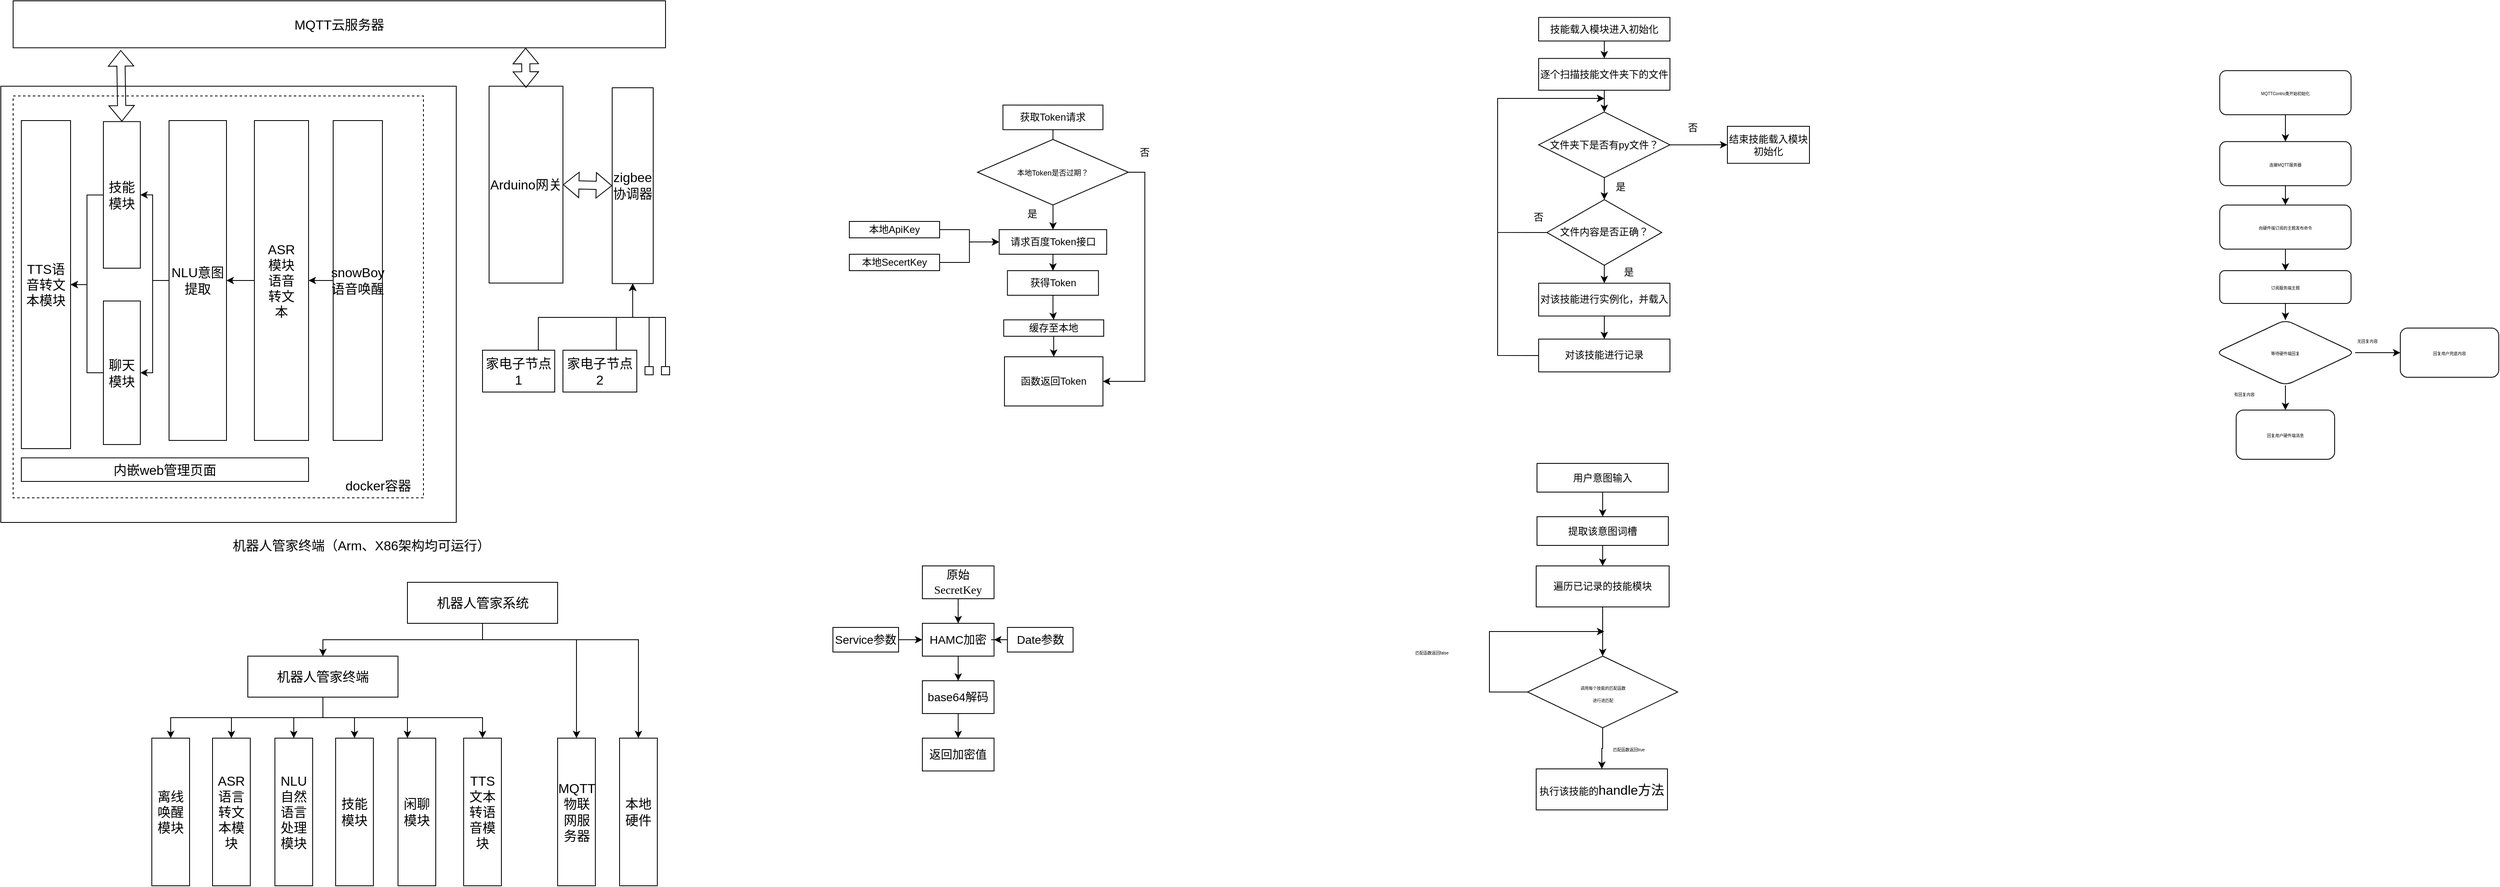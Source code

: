 <mxfile version="18.1.1" type="github">
  <diagram id="7cx7Jvx4WSSWNbDhuWba" name="第 1 页">
    <mxGraphModel dx="1292" dy="545" grid="0" gridSize="10" guides="1" tooltips="1" connect="1" arrows="1" fold="1" page="1" pageScale="1" pageWidth="827" pageHeight="1169" math="0" shadow="0">
      <root>
        <mxCell id="0" />
        <mxCell id="1" parent="0" />
        <mxCell id="THJUn3YUo0_ZmjllavNi-1" value="" style="rounded=0;whiteSpace=wrap;html=1;fontSize=16;" parent="1" vertex="1">
          <mxGeometry x="6" y="135.13" width="555" height="531.87" as="geometry" />
        </mxCell>
        <mxCell id="THJUn3YUo0_ZmjllavNi-69" value="" style="rounded=0;whiteSpace=wrap;html=1;fontSize=16;dashed=1;" parent="1" vertex="1">
          <mxGeometry x="21" y="147" width="500" height="490" as="geometry" />
        </mxCell>
        <mxCell id="THJUn3YUo0_ZmjllavNi-3" value="MQTT云服务器" style="rounded=0;whiteSpace=wrap;html=1;fontSize=16;" parent="1" vertex="1">
          <mxGeometry x="21" y="31" width="795" height="57.25" as="geometry" />
        </mxCell>
        <mxCell id="THJUn3YUo0_ZmjllavNi-49" value="" style="edgeStyle=orthogonalEdgeStyle;rounded=0;orthogonalLoop=1;jettySize=auto;html=1;fontSize=16;" parent="1" source="THJUn3YUo0_ZmjllavNi-7" target="THJUn3YUo0_ZmjllavNi-8" edge="1">
          <mxGeometry relative="1" as="geometry" />
        </mxCell>
        <mxCell id="THJUn3YUo0_ZmjllavNi-7" value="snowBoy语音唤醒" style="rounded=0;whiteSpace=wrap;html=1;fontSize=16;" parent="1" vertex="1">
          <mxGeometry x="411" y="177" width="60" height="390" as="geometry" />
        </mxCell>
        <mxCell id="THJUn3YUo0_ZmjllavNi-6" value="TTS语音转文本模块" style="rounded=0;whiteSpace=wrap;html=1;fontSize=16;" parent="1" vertex="1">
          <mxGeometry x="31" y="177" width="60" height="400" as="geometry" />
        </mxCell>
        <mxCell id="THJUn3YUo0_ZmjllavNi-50" value="" style="edgeStyle=orthogonalEdgeStyle;rounded=0;orthogonalLoop=1;jettySize=auto;html=1;fontSize=16;" parent="1" source="THJUn3YUo0_ZmjllavNi-8" target="THJUn3YUo0_ZmjllavNi-10" edge="1">
          <mxGeometry relative="1" as="geometry" />
        </mxCell>
        <mxCell id="THJUn3YUo0_ZmjllavNi-8" value="&lt;blockquote&gt;ASR模块语音转文本&lt;/blockquote&gt;" style="rounded=0;whiteSpace=wrap;html=1;fontSize=16;" parent="1" vertex="1">
          <mxGeometry x="315" y="177" width="66" height="390" as="geometry" />
        </mxCell>
        <mxCell id="THJUn3YUo0_ZmjllavNi-54" value="" style="edgeStyle=orthogonalEdgeStyle;rounded=0;orthogonalLoop=1;jettySize=auto;html=1;fontSize=16;" parent="1" source="THJUn3YUo0_ZmjllavNi-10" target="THJUn3YUo0_ZmjllavNi-15" edge="1">
          <mxGeometry relative="1" as="geometry" />
        </mxCell>
        <mxCell id="THJUn3YUo0_ZmjllavNi-10" value="NLU意图提取" style="rounded=0;whiteSpace=wrap;html=1;fontSize=16;" parent="1" vertex="1">
          <mxGeometry x="211" y="177" width="70" height="390" as="geometry" />
        </mxCell>
        <mxCell id="THJUn3YUo0_ZmjllavNi-52" value="" style="edgeStyle=orthogonalEdgeStyle;rounded=0;orthogonalLoop=1;jettySize=auto;html=1;fontSize=16;" parent="1" source="THJUn3YUo0_ZmjllavNi-12" target="THJUn3YUo0_ZmjllavNi-6" edge="1">
          <mxGeometry relative="1" as="geometry" />
        </mxCell>
        <mxCell id="THJUn3YUo0_ZmjllavNi-12" value="技能模块" style="rounded=0;whiteSpace=wrap;html=1;fontSize=16;" parent="1" vertex="1">
          <mxGeometry x="131" y="178.25" width="45" height="178.75" as="geometry" />
        </mxCell>
        <mxCell id="THJUn3YUo0_ZmjllavNi-53" value="" style="edgeStyle=orthogonalEdgeStyle;rounded=0;orthogonalLoop=1;jettySize=auto;html=1;fontSize=16;" parent="1" source="THJUn3YUo0_ZmjllavNi-15" target="THJUn3YUo0_ZmjllavNi-6" edge="1">
          <mxGeometry relative="1" as="geometry" />
        </mxCell>
        <mxCell id="THJUn3YUo0_ZmjllavNi-15" value="聊天模块" style="rounded=0;whiteSpace=wrap;html=1;fontSize=16;" parent="1" vertex="1">
          <mxGeometry x="131" y="397" width="45" height="175" as="geometry" />
        </mxCell>
        <mxCell id="THJUn3YUo0_ZmjllavNi-24" value="Arduino网关" style="rounded=0;whiteSpace=wrap;html=1;fontSize=16;" parent="1" vertex="1">
          <mxGeometry x="601" y="135.13" width="90" height="240" as="geometry" />
        </mxCell>
        <mxCell id="THJUn3YUo0_ZmjllavNi-36" value="zigbee协调器" style="rounded=0;whiteSpace=wrap;html=1;fontSize=16;" parent="1" vertex="1">
          <mxGeometry x="751" y="137" width="50" height="238.75" as="geometry" />
        </mxCell>
        <mxCell id="THJUn3YUo0_ZmjllavNi-60" value="" style="edgeStyle=orthogonalEdgeStyle;rounded=0;orthogonalLoop=1;jettySize=auto;html=1;fontSize=16;" parent="1" source="THJUn3YUo0_ZmjllavNi-38" target="THJUn3YUo0_ZmjllavNi-36" edge="1">
          <mxGeometry relative="1" as="geometry">
            <Array as="points">
              <mxPoint x="756" y="417" />
              <mxPoint x="776" y="417" />
            </Array>
          </mxGeometry>
        </mxCell>
        <mxCell id="THJUn3YUo0_ZmjllavNi-38" value="家电子节点2" style="rounded=0;whiteSpace=wrap;html=1;fontSize=16;" parent="1" vertex="1">
          <mxGeometry x="691" y="457" width="90" height="51" as="geometry" />
        </mxCell>
        <mxCell id="THJUn3YUo0_ZmjllavNi-62" value="" style="edgeStyle=orthogonalEdgeStyle;rounded=0;orthogonalLoop=1;jettySize=auto;html=1;fontSize=16;" parent="1" source="THJUn3YUo0_ZmjllavNi-39" target="THJUn3YUo0_ZmjllavNi-36" edge="1">
          <mxGeometry relative="1" as="geometry">
            <Array as="points">
              <mxPoint x="661" y="417" />
              <mxPoint x="776" y="417" />
            </Array>
          </mxGeometry>
        </mxCell>
        <mxCell id="THJUn3YUo0_ZmjllavNi-39" value="家电子节点1" style="rounded=0;whiteSpace=wrap;html=1;fontSize=16;" parent="1" vertex="1">
          <mxGeometry x="593" y="457" width="88" height="51" as="geometry" />
        </mxCell>
        <mxCell id="THJUn3YUo0_ZmjllavNi-63" value="" style="edgeStyle=orthogonalEdgeStyle;rounded=0;orthogonalLoop=1;jettySize=auto;html=1;fontSize=16;" parent="1" source="THJUn3YUo0_ZmjllavNi-41" target="THJUn3YUo0_ZmjllavNi-36" edge="1">
          <mxGeometry relative="1" as="geometry">
            <Array as="points">
              <mxPoint x="796" y="417" />
              <mxPoint x="776" y="417" />
            </Array>
          </mxGeometry>
        </mxCell>
        <mxCell id="THJUn3YUo0_ZmjllavNi-41" value="" style="rounded=0;whiteSpace=wrap;html=1;fontSize=16;" parent="1" vertex="1">
          <mxGeometry x="791" y="477" width="10" height="10" as="geometry" />
        </mxCell>
        <mxCell id="THJUn3YUo0_ZmjllavNi-64" value="" style="edgeStyle=orthogonalEdgeStyle;rounded=0;orthogonalLoop=1;jettySize=auto;html=1;fontSize=16;" parent="1" source="THJUn3YUo0_ZmjllavNi-42" target="THJUn3YUo0_ZmjllavNi-36" edge="1">
          <mxGeometry relative="1" as="geometry">
            <Array as="points">
              <mxPoint x="816" y="417" />
              <mxPoint x="776" y="417" />
            </Array>
          </mxGeometry>
        </mxCell>
        <mxCell id="THJUn3YUo0_ZmjllavNi-42" value="" style="rounded=0;whiteSpace=wrap;html=1;fontSize=16;" parent="1" vertex="1">
          <mxGeometry x="811" y="477" width="10" height="10" as="geometry" />
        </mxCell>
        <mxCell id="THJUn3YUo0_ZmjllavNi-48" value="内嵌web管理页面" style="rounded=0;whiteSpace=wrap;html=1;fontSize=16;" parent="1" vertex="1">
          <mxGeometry x="31" y="588.25" width="350" height="28.75" as="geometry" />
        </mxCell>
        <mxCell id="THJUn3YUo0_ZmjllavNi-55" value="" style="edgeStyle=orthogonalEdgeStyle;rounded=0;orthogonalLoop=1;jettySize=auto;html=1;exitX=0;exitY=0.5;exitDx=0;exitDy=0;entryX=1;entryY=0.5;entryDx=0;entryDy=0;fontSize=16;" parent="1" source="THJUn3YUo0_ZmjllavNi-10" target="THJUn3YUo0_ZmjllavNi-12" edge="1">
          <mxGeometry relative="1" as="geometry">
            <mxPoint x="221.0" y="382.03" as="sourcePoint" />
            <mxPoint x="186.0" y="494.515" as="targetPoint" />
          </mxGeometry>
        </mxCell>
        <mxCell id="THJUn3YUo0_ZmjllavNi-57" value="" style="shape=flexArrow;endArrow=classic;startArrow=classic;html=1;rounded=0;entryX=0.165;entryY=1.05;entryDx=0;entryDy=0;entryPerimeter=0;exitX=0.5;exitY=0;exitDx=0;exitDy=0;fontSize=16;" parent="1" source="THJUn3YUo0_ZmjllavNi-12" target="THJUn3YUo0_ZmjllavNi-3" edge="1">
          <mxGeometry width="100" height="100" relative="1" as="geometry">
            <mxPoint x="571" y="177" as="sourcePoint" />
            <mxPoint x="671" y="77" as="targetPoint" />
          </mxGeometry>
        </mxCell>
        <mxCell id="THJUn3YUo0_ZmjllavNi-58" value="" style="shape=flexArrow;endArrow=classic;startArrow=classic;html=1;rounded=0;entryX=0.165;entryY=1.05;entryDx=0;entryDy=0;entryPerimeter=0;fontSize=16;" parent="1" edge="1">
          <mxGeometry width="100" height="100" relative="1" as="geometry">
            <mxPoint x="646" y="137" as="sourcePoint" />
            <mxPoint x="645.5" y="88.252" as="targetPoint" />
          </mxGeometry>
        </mxCell>
        <mxCell id="THJUn3YUo0_ZmjllavNi-59" value="" style="shape=flexArrow;endArrow=classic;startArrow=classic;html=1;rounded=0;entryX=0;entryY=0.5;entryDx=0;entryDy=0;exitX=1;exitY=0.5;exitDx=0;exitDy=0;fontSize=16;" parent="1" source="THJUn3YUo0_ZmjllavNi-24" target="THJUn3YUo0_ZmjllavNi-36" edge="1">
          <mxGeometry width="100" height="100" relative="1" as="geometry">
            <mxPoint x="691" y="267" as="sourcePoint" />
            <mxPoint x="791" y="167" as="targetPoint" />
          </mxGeometry>
        </mxCell>
        <mxCell id="THJUn3YUo0_ZmjllavNi-61" style="edgeStyle=orthogonalEdgeStyle;rounded=0;orthogonalLoop=1;jettySize=auto;html=1;exitX=0.5;exitY=1;exitDx=0;exitDy=0;fontSize=16;" parent="1" source="THJUn3YUo0_ZmjllavNi-38" target="THJUn3YUo0_ZmjllavNi-38" edge="1">
          <mxGeometry relative="1" as="geometry" />
        </mxCell>
        <mxCell id="THJUn3YUo0_ZmjllavNi-68" value="机器人管家终端（Arm、X86架构均可运行）" style="text;html=1;strokeColor=none;fillColor=none;align=center;verticalAlign=middle;whiteSpace=wrap;rounded=0;fontSize=16;" parent="1" vertex="1">
          <mxGeometry x="246" y="680" width="399.25" height="30" as="geometry" />
        </mxCell>
        <mxCell id="THJUn3YUo0_ZmjllavNi-70" value="docker容器" style="text;html=1;strokeColor=none;fillColor=none;align=center;verticalAlign=middle;whiteSpace=wrap;rounded=0;fontSize=16;" parent="1" vertex="1">
          <mxGeometry x="411" y="607" width="110" height="30" as="geometry" />
        </mxCell>
        <mxCell id="UxHL09E3cX7baKbh302L-11" style="edgeStyle=orthogonalEdgeStyle;rounded=0;orthogonalLoop=1;jettySize=auto;html=1;exitX=0.5;exitY=1;exitDx=0;exitDy=0;entryX=0.5;entryY=0;entryDx=0;entryDy=0;fontSize=16;" parent="1" source="UxHL09E3cX7baKbh302L-1" target="UxHL09E3cX7baKbh302L-10" edge="1">
          <mxGeometry relative="1" as="geometry" />
        </mxCell>
        <mxCell id="UxHL09E3cX7baKbh302L-18" style="edgeStyle=orthogonalEdgeStyle;rounded=0;orthogonalLoop=1;jettySize=auto;html=1;exitX=0.5;exitY=1;exitDx=0;exitDy=0;entryX=0.5;entryY=0;entryDx=0;entryDy=0;fontSize=16;" parent="1" source="UxHL09E3cX7baKbh302L-1" target="UxHL09E3cX7baKbh302L-7" edge="1">
          <mxGeometry relative="1" as="geometry">
            <Array as="points">
              <mxPoint x="593" y="810" />
              <mxPoint x="708" y="810" />
            </Array>
          </mxGeometry>
        </mxCell>
        <mxCell id="UxHL09E3cX7baKbh302L-19" style="edgeStyle=orthogonalEdgeStyle;rounded=0;orthogonalLoop=1;jettySize=auto;html=1;exitX=0.5;exitY=1;exitDx=0;exitDy=0;entryX=0.5;entryY=0;entryDx=0;entryDy=0;fontSize=16;" parent="1" source="UxHL09E3cX7baKbh302L-1" target="UxHL09E3cX7baKbh302L-9" edge="1">
          <mxGeometry relative="1" as="geometry">
            <Array as="points">
              <mxPoint x="593" y="810" />
              <mxPoint x="783" y="810" />
            </Array>
          </mxGeometry>
        </mxCell>
        <mxCell id="UxHL09E3cX7baKbh302L-1" value="机器人管家系统" style="rounded=0;whiteSpace=wrap;html=1;fontSize=16;" parent="1" vertex="1">
          <mxGeometry x="501.5" y="740" width="183" height="50" as="geometry" />
        </mxCell>
        <mxCell id="UxHL09E3cX7baKbh302L-2" value="离线唤醒模块" style="rounded=0;whiteSpace=wrap;html=1;fontSize=16;" parent="1" vertex="1">
          <mxGeometry x="190" y="930" width="46" height="180" as="geometry" />
        </mxCell>
        <mxCell id="UxHL09E3cX7baKbh302L-3" value="ASR语言转文本模块" style="rounded=0;whiteSpace=wrap;html=1;fontSize=16;" parent="1" vertex="1">
          <mxGeometry x="264" y="930" width="46" height="180" as="geometry" />
        </mxCell>
        <mxCell id="UxHL09E3cX7baKbh302L-4" value="NLU自然语言处理模块" style="rounded=0;whiteSpace=wrap;html=1;fontSize=16;" parent="1" vertex="1">
          <mxGeometry x="340" y="930" width="46" height="180" as="geometry" />
        </mxCell>
        <mxCell id="UxHL09E3cX7baKbh302L-5" value="技能模块" style="rounded=0;whiteSpace=wrap;html=1;fontSize=16;" parent="1" vertex="1">
          <mxGeometry x="414" y="930" width="46" height="180" as="geometry" />
        </mxCell>
        <mxCell id="UxHL09E3cX7baKbh302L-6" value="闲聊模块" style="rounded=0;whiteSpace=wrap;html=1;fontSize=16;" parent="1" vertex="1">
          <mxGeometry x="490" y="930" width="46" height="180" as="geometry" />
        </mxCell>
        <mxCell id="UxHL09E3cX7baKbh302L-7" value="MQTT物联网服务器" style="rounded=0;whiteSpace=wrap;html=1;fontSize=16;" parent="1" vertex="1">
          <mxGeometry x="684.5" y="930" width="46" height="180" as="geometry" />
        </mxCell>
        <mxCell id="UxHL09E3cX7baKbh302L-8" value="TTS文本转语音模块" style="rounded=0;whiteSpace=wrap;html=1;fontSize=16;" parent="1" vertex="1">
          <mxGeometry x="570" y="930" width="46" height="180" as="geometry" />
        </mxCell>
        <mxCell id="UxHL09E3cX7baKbh302L-9" value="本地硬件" style="rounded=0;whiteSpace=wrap;html=1;fontSize=16;" parent="1" vertex="1">
          <mxGeometry x="760" y="930" width="46" height="180" as="geometry" />
        </mxCell>
        <mxCell id="UxHL09E3cX7baKbh302L-12" style="edgeStyle=orthogonalEdgeStyle;rounded=0;orthogonalLoop=1;jettySize=auto;html=1;exitX=0.5;exitY=1;exitDx=0;exitDy=0;entryX=0.5;entryY=0;entryDx=0;entryDy=0;fontSize=16;" parent="1" source="UxHL09E3cX7baKbh302L-10" target="UxHL09E3cX7baKbh302L-2" edge="1">
          <mxGeometry relative="1" as="geometry" />
        </mxCell>
        <mxCell id="UxHL09E3cX7baKbh302L-13" style="edgeStyle=orthogonalEdgeStyle;rounded=0;orthogonalLoop=1;jettySize=auto;html=1;exitX=0.5;exitY=1;exitDx=0;exitDy=0;entryX=0.5;entryY=0;entryDx=0;entryDy=0;fontSize=16;" parent="1" source="UxHL09E3cX7baKbh302L-10" target="UxHL09E3cX7baKbh302L-3" edge="1">
          <mxGeometry relative="1" as="geometry" />
        </mxCell>
        <mxCell id="UxHL09E3cX7baKbh302L-14" style="edgeStyle=orthogonalEdgeStyle;rounded=0;orthogonalLoop=1;jettySize=auto;html=1;exitX=0.5;exitY=1;exitDx=0;exitDy=0;entryX=0.5;entryY=0;entryDx=0;entryDy=0;fontSize=16;" parent="1" source="UxHL09E3cX7baKbh302L-10" target="UxHL09E3cX7baKbh302L-4" edge="1">
          <mxGeometry relative="1" as="geometry" />
        </mxCell>
        <mxCell id="UxHL09E3cX7baKbh302L-15" style="edgeStyle=orthogonalEdgeStyle;rounded=0;orthogonalLoop=1;jettySize=auto;html=1;exitX=0.5;exitY=1;exitDx=0;exitDy=0;entryX=0.5;entryY=0;entryDx=0;entryDy=0;fontSize=16;" parent="1" source="UxHL09E3cX7baKbh302L-10" target="UxHL09E3cX7baKbh302L-5" edge="1">
          <mxGeometry relative="1" as="geometry" />
        </mxCell>
        <mxCell id="UxHL09E3cX7baKbh302L-16" style="edgeStyle=orthogonalEdgeStyle;rounded=0;orthogonalLoop=1;jettySize=auto;html=1;exitX=0.5;exitY=1;exitDx=0;exitDy=0;entryX=0.25;entryY=0;entryDx=0;entryDy=0;fontSize=16;" parent="1" source="UxHL09E3cX7baKbh302L-10" target="UxHL09E3cX7baKbh302L-6" edge="1">
          <mxGeometry relative="1" as="geometry" />
        </mxCell>
        <mxCell id="UxHL09E3cX7baKbh302L-17" style="edgeStyle=orthogonalEdgeStyle;rounded=0;orthogonalLoop=1;jettySize=auto;html=1;exitX=0.5;exitY=1;exitDx=0;exitDy=0;entryX=0.5;entryY=0;entryDx=0;entryDy=0;fontSize=16;" parent="1" source="UxHL09E3cX7baKbh302L-10" target="UxHL09E3cX7baKbh302L-8" edge="1">
          <mxGeometry relative="1" as="geometry" />
        </mxCell>
        <mxCell id="UxHL09E3cX7baKbh302L-10" value="机器人管家终端" style="rounded=0;whiteSpace=wrap;html=1;fontSize=16;" parent="1" vertex="1">
          <mxGeometry x="307" y="830" width="183" height="50" as="geometry" />
        </mxCell>
        <mxCell id="pHx1-qpp0hLuXF07Kn_--3" value="" style="edgeStyle=orthogonalEdgeStyle;rounded=0;orthogonalLoop=1;jettySize=auto;html=1;" parent="1" source="pHx1-qpp0hLuXF07Kn_--1" target="pHx1-qpp0hLuXF07Kn_--2" edge="1">
          <mxGeometry relative="1" as="geometry" />
        </mxCell>
        <mxCell id="pHx1-qpp0hLuXF07Kn_--1" value="获取Token请求" style="rounded=0;whiteSpace=wrap;html=1;" parent="1" vertex="1">
          <mxGeometry x="1227.19" y="158.13" width="121.87" height="30" as="geometry" />
        </mxCell>
        <mxCell id="pHx1-qpp0hLuXF07Kn_--10" value="" style="edgeStyle=orthogonalEdgeStyle;rounded=0;orthogonalLoop=1;jettySize=auto;html=1;fontSize=9;" parent="1" source="pHx1-qpp0hLuXF07Kn_--2" target="pHx1-qpp0hLuXF07Kn_--7" edge="1">
          <mxGeometry relative="1" as="geometry" />
        </mxCell>
        <mxCell id="pHx1-qpp0hLuXF07Kn_--19" style="edgeStyle=orthogonalEdgeStyle;rounded=0;orthogonalLoop=1;jettySize=auto;html=1;exitX=1;exitY=0.5;exitDx=0;exitDy=0;entryX=1;entryY=0.5;entryDx=0;entryDy=0;fontSize=9;" parent="1" source="pHx1-qpp0hLuXF07Kn_--2" target="pHx1-qpp0hLuXF07Kn_--17" edge="1">
          <mxGeometry relative="1" as="geometry" />
        </mxCell>
        <mxCell id="pHx1-qpp0hLuXF07Kn_--2" value="&lt;font style=&quot;font-size: 9px;&quot;&gt;本地Token是否过期？&lt;/font&gt;" style="rhombus;whiteSpace=wrap;html=1;rounded=0;" parent="1" vertex="1">
          <mxGeometry x="1196.25" y="200" width="183.75" height="80" as="geometry" />
        </mxCell>
        <mxCell id="pHx1-qpp0hLuXF07Kn_--24" style="edgeStyle=orthogonalEdgeStyle;rounded=0;orthogonalLoop=1;jettySize=auto;html=1;exitX=1;exitY=0.5;exitDx=0;exitDy=0;entryX=0;entryY=0.5;entryDx=0;entryDy=0;fontSize=9;" parent="1" source="pHx1-qpp0hLuXF07Kn_--4" target="pHx1-qpp0hLuXF07Kn_--7" edge="1">
          <mxGeometry relative="1" as="geometry" />
        </mxCell>
        <mxCell id="pHx1-qpp0hLuXF07Kn_--4" value="本地SecertKey" style="whiteSpace=wrap;html=1;rounded=0;" parent="1" vertex="1">
          <mxGeometry x="1040" y="340" width="110" height="20" as="geometry" />
        </mxCell>
        <mxCell id="pHx1-qpp0hLuXF07Kn_--23" style="edgeStyle=orthogonalEdgeStyle;rounded=0;orthogonalLoop=1;jettySize=auto;html=1;exitX=1;exitY=0.5;exitDx=0;exitDy=0;entryX=0;entryY=0.5;entryDx=0;entryDy=0;fontSize=9;" parent="1" source="pHx1-qpp0hLuXF07Kn_--6" target="pHx1-qpp0hLuXF07Kn_--7" edge="1">
          <mxGeometry relative="1" as="geometry" />
        </mxCell>
        <mxCell id="pHx1-qpp0hLuXF07Kn_--6" value="本地ApiKey" style="whiteSpace=wrap;html=1;rounded=0;" parent="1" vertex="1">
          <mxGeometry x="1040" y="300" width="110" height="20" as="geometry" />
        </mxCell>
        <mxCell id="pHx1-qpp0hLuXF07Kn_--21" value="" style="edgeStyle=orthogonalEdgeStyle;rounded=0;orthogonalLoop=1;jettySize=auto;html=1;fontSize=9;" parent="1" source="pHx1-qpp0hLuXF07Kn_--7" target="pHx1-qpp0hLuXF07Kn_--13" edge="1">
          <mxGeometry relative="1" as="geometry" />
        </mxCell>
        <mxCell id="pHx1-qpp0hLuXF07Kn_--7" value="请求百度Token接口" style="whiteSpace=wrap;html=1;rounded=0;" parent="1" vertex="1">
          <mxGeometry x="1222.66" y="310" width="130.94" height="30" as="geometry" />
        </mxCell>
        <mxCell id="pHx1-qpp0hLuXF07Kn_--16" value="" style="edgeStyle=orthogonalEdgeStyle;rounded=0;orthogonalLoop=1;jettySize=auto;html=1;fontSize=9;" parent="1" source="pHx1-qpp0hLuXF07Kn_--13" target="pHx1-qpp0hLuXF07Kn_--15" edge="1">
          <mxGeometry relative="1" as="geometry" />
        </mxCell>
        <mxCell id="pHx1-qpp0hLuXF07Kn_--18" value="" style="edgeStyle=orthogonalEdgeStyle;rounded=0;orthogonalLoop=1;jettySize=auto;html=1;fontSize=9;" parent="1" source="pHx1-qpp0hLuXF07Kn_--15" target="pHx1-qpp0hLuXF07Kn_--17" edge="1">
          <mxGeometry relative="1" as="geometry" />
        </mxCell>
        <mxCell id="pHx1-qpp0hLuXF07Kn_--15" value="缓存至本地" style="whiteSpace=wrap;html=1;rounded=0;" parent="1" vertex="1">
          <mxGeometry x="1228.13" y="420" width="121.87" height="20" as="geometry" />
        </mxCell>
        <mxCell id="pHx1-qpp0hLuXF07Kn_--17" value="函数返回Token" style="whiteSpace=wrap;html=1;rounded=0;" parent="1" vertex="1">
          <mxGeometry x="1229.06" y="465" width="120" height="60" as="geometry" />
        </mxCell>
        <mxCell id="pHx1-qpp0hLuXF07Kn_--13" value="获得Token" style="whiteSpace=wrap;html=1;rounded=0;" parent="1" vertex="1">
          <mxGeometry x="1232.66" y="360" width="110.94" height="30" as="geometry" />
        </mxCell>
        <mxCell id="BKtJdzFLq2iXJ5Sx43xe-3" value="" style="edgeStyle=orthogonalEdgeStyle;rounded=0;orthogonalLoop=1;jettySize=auto;html=1;fontSize=14;" parent="1" source="BKtJdzFLq2iXJ5Sx43xe-1" target="BKtJdzFLq2iXJ5Sx43xe-2" edge="1">
          <mxGeometry relative="1" as="geometry" />
        </mxCell>
        <mxCell id="BKtJdzFLq2iXJ5Sx43xe-1" value="&lt;span style=&quot;font-size: 14px; font-family: 等线;&quot;&gt;原始&lt;span lang=&quot;EN-US&quot; style=&quot;font-size: 14px;&quot;&gt;SecretKey&lt;/span&gt;&lt;/span&gt;" style="rounded=0;whiteSpace=wrap;html=1;fontSize=14;" parent="1" vertex="1">
          <mxGeometry x="1128.99" y="720" width="87.34" height="40" as="geometry" />
        </mxCell>
        <mxCell id="BKtJdzFLq2iXJ5Sx43xe-9" value="" style="edgeStyle=orthogonalEdgeStyle;rounded=0;orthogonalLoop=1;jettySize=auto;html=1;fontSize=14;" parent="1" source="BKtJdzFLq2iXJ5Sx43xe-2" target="BKtJdzFLq2iXJ5Sx43xe-8" edge="1">
          <mxGeometry relative="1" as="geometry" />
        </mxCell>
        <mxCell id="BKtJdzFLq2iXJ5Sx43xe-2" value="HAMC加密" style="rounded=0;whiteSpace=wrap;html=1;fontSize=14;" parent="1" vertex="1">
          <mxGeometry x="1128.99" y="790" width="87.34" height="40" as="geometry" />
        </mxCell>
        <mxCell id="BKtJdzFLq2iXJ5Sx43xe-6" value="" style="edgeStyle=orthogonalEdgeStyle;rounded=0;orthogonalLoop=1;jettySize=auto;html=1;fontSize=14;" parent="1" source="BKtJdzFLq2iXJ5Sx43xe-4" target="BKtJdzFLq2iXJ5Sx43xe-2" edge="1">
          <mxGeometry relative="1" as="geometry" />
        </mxCell>
        <mxCell id="BKtJdzFLq2iXJ5Sx43xe-4" value="&lt;span lang=&quot;EN-US&quot; style=&quot;font-size: 14px;&quot;&gt;Date参数&lt;/span&gt;" style="rounded=0;whiteSpace=wrap;html=1;fontSize=14;" parent="1" vertex="1">
          <mxGeometry x="1232.66" y="795" width="80" height="30" as="geometry" />
        </mxCell>
        <mxCell id="BKtJdzFLq2iXJ5Sx43xe-7" value="" style="edgeStyle=orthogonalEdgeStyle;rounded=0;orthogonalLoop=1;jettySize=auto;html=1;fontSize=14;" parent="1" source="BKtJdzFLq2iXJ5Sx43xe-5" target="BKtJdzFLq2iXJ5Sx43xe-2" edge="1">
          <mxGeometry relative="1" as="geometry" />
        </mxCell>
        <mxCell id="BKtJdzFLq2iXJ5Sx43xe-5" value="&lt;span lang=&quot;EN-US&quot; style=&quot;font-size: 14px;&quot;&gt;Service参数&lt;/span&gt;" style="rounded=0;whiteSpace=wrap;html=1;fontSize=14;" parent="1" vertex="1">
          <mxGeometry x="1020" y="795" width="80" height="30" as="geometry" />
        </mxCell>
        <mxCell id="BKtJdzFLq2iXJ5Sx43xe-11" value="" style="edgeStyle=orthogonalEdgeStyle;rounded=0;orthogonalLoop=1;jettySize=auto;html=1;fontSize=14;" parent="1" source="BKtJdzFLq2iXJ5Sx43xe-8" target="BKtJdzFLq2iXJ5Sx43xe-10" edge="1">
          <mxGeometry relative="1" as="geometry" />
        </mxCell>
        <mxCell id="BKtJdzFLq2iXJ5Sx43xe-8" value="base64解码" style="rounded=0;whiteSpace=wrap;html=1;fontSize=14;" parent="1" vertex="1">
          <mxGeometry x="1128.99" y="860" width="87.34" height="40" as="geometry" />
        </mxCell>
        <mxCell id="BKtJdzFLq2iXJ5Sx43xe-10" value="返回加密值" style="rounded=0;whiteSpace=wrap;html=1;fontSize=14;" parent="1" vertex="1">
          <mxGeometry x="1128.99" y="930" width="87.34" height="40" as="geometry" />
        </mxCell>
        <mxCell id="BKtJdzFLq2iXJ5Sx43xe-12" value="否" style="text;html=1;strokeColor=none;fillColor=none;align=center;verticalAlign=middle;whiteSpace=wrap;rounded=0;" parent="1" vertex="1">
          <mxGeometry x="1370" y="201.25" width="60" height="30" as="geometry" />
        </mxCell>
        <mxCell id="BKtJdzFLq2iXJ5Sx43xe-13" value="是" style="text;html=1;strokeColor=none;fillColor=none;align=center;verticalAlign=middle;whiteSpace=wrap;rounded=0;" parent="1" vertex="1">
          <mxGeometry x="1232.66" y="275.63" width="60" height="30" as="geometry" />
        </mxCell>
        <mxCell id="BKtJdzFLq2iXJ5Sx43xe-29" value="" style="edgeStyle=orthogonalEdgeStyle;rounded=0;orthogonalLoop=1;jettySize=auto;html=1;" parent="1" source="BKtJdzFLq2iXJ5Sx43xe-27" target="BKtJdzFLq2iXJ5Sx43xe-28" edge="1">
          <mxGeometry relative="1" as="geometry" />
        </mxCell>
        <mxCell id="BKtJdzFLq2iXJ5Sx43xe-27" value="技能载入模块进入初始化" style="rounded=0;whiteSpace=wrap;html=1;" parent="1" vertex="1">
          <mxGeometry x="1880" y="51.25" width="160" height="28.75" as="geometry" />
        </mxCell>
        <mxCell id="BKtJdzFLq2iXJ5Sx43xe-40" value="" style="edgeStyle=orthogonalEdgeStyle;rounded=0;orthogonalLoop=1;jettySize=auto;html=1;" parent="1" source="BKtJdzFLq2iXJ5Sx43xe-28" target="BKtJdzFLq2iXJ5Sx43xe-39" edge="1">
          <mxGeometry relative="1" as="geometry" />
        </mxCell>
        <mxCell id="BKtJdzFLq2iXJ5Sx43xe-28" value="逐个扫描技能文件夹下的文件" style="rounded=0;whiteSpace=wrap;html=1;" parent="1" vertex="1">
          <mxGeometry x="1880" y="101.25" width="160" height="38.75" as="geometry" />
        </mxCell>
        <mxCell id="BKtJdzFLq2iXJ5Sx43xe-33" value="" style="edgeStyle=orthogonalEdgeStyle;rounded=0;orthogonalLoop=1;jettySize=auto;html=1;" parent="1" source="BKtJdzFLq2iXJ5Sx43xe-30" target="BKtJdzFLq2iXJ5Sx43xe-32" edge="1">
          <mxGeometry relative="1" as="geometry" />
        </mxCell>
        <mxCell id="BKtJdzFLq2iXJ5Sx43xe-45" style="edgeStyle=orthogonalEdgeStyle;rounded=0;orthogonalLoop=1;jettySize=auto;html=1;exitX=0;exitY=0.5;exitDx=0;exitDy=0;" parent="1" source="BKtJdzFLq2iXJ5Sx43xe-30" edge="1">
          <mxGeometry relative="1" as="geometry">
            <mxPoint x="1960" y="150" as="targetPoint" />
            <Array as="points">
              <mxPoint x="1830" y="313" />
              <mxPoint x="1830" y="150" />
              <mxPoint x="1880" y="150" />
            </Array>
          </mxGeometry>
        </mxCell>
        <mxCell id="BKtJdzFLq2iXJ5Sx43xe-30" value="文件内容是否正确？" style="rhombus;whiteSpace=wrap;html=1;rounded=0;" parent="1" vertex="1">
          <mxGeometry x="1890" y="273.44" width="140" height="80" as="geometry" />
        </mxCell>
        <mxCell id="BKtJdzFLq2iXJ5Sx43xe-37" value="" style="edgeStyle=orthogonalEdgeStyle;rounded=0;orthogonalLoop=1;jettySize=auto;html=1;" parent="1" source="BKtJdzFLq2iXJ5Sx43xe-32" target="BKtJdzFLq2iXJ5Sx43xe-36" edge="1">
          <mxGeometry relative="1" as="geometry" />
        </mxCell>
        <mxCell id="BKtJdzFLq2iXJ5Sx43xe-32" value="对该技能进行实例化，并载入" style="whiteSpace=wrap;html=1;rounded=0;" parent="1" vertex="1">
          <mxGeometry x="1880" y="375.31" width="160" height="40" as="geometry" />
        </mxCell>
        <mxCell id="BKtJdzFLq2iXJ5Sx43xe-48" style="edgeStyle=orthogonalEdgeStyle;rounded=0;orthogonalLoop=1;jettySize=auto;html=1;exitX=0;exitY=0.5;exitDx=0;exitDy=0;" parent="1" source="BKtJdzFLq2iXJ5Sx43xe-36" edge="1">
          <mxGeometry relative="1" as="geometry">
            <mxPoint x="1960" y="150" as="targetPoint" />
            <Array as="points">
              <mxPoint x="1830" y="463" />
              <mxPoint x="1830" y="150" />
            </Array>
          </mxGeometry>
        </mxCell>
        <mxCell id="BKtJdzFLq2iXJ5Sx43xe-36" value="对该技能进行记录" style="whiteSpace=wrap;html=1;rounded=0;" parent="1" vertex="1">
          <mxGeometry x="1880" y="443.44" width="160" height="40" as="geometry" />
        </mxCell>
        <mxCell id="BKtJdzFLq2iXJ5Sx43xe-41" value="" style="edgeStyle=orthogonalEdgeStyle;rounded=0;orthogonalLoop=1;jettySize=auto;html=1;" parent="1" source="BKtJdzFLq2iXJ5Sx43xe-39" target="BKtJdzFLq2iXJ5Sx43xe-30" edge="1">
          <mxGeometry relative="1" as="geometry" />
        </mxCell>
        <mxCell id="BKtJdzFLq2iXJ5Sx43xe-50" value="" style="edgeStyle=orthogonalEdgeStyle;rounded=0;orthogonalLoop=1;jettySize=auto;html=1;" parent="1" source="BKtJdzFLq2iXJ5Sx43xe-39" target="BKtJdzFLq2iXJ5Sx43xe-49" edge="1">
          <mxGeometry relative="1" as="geometry" />
        </mxCell>
        <mxCell id="BKtJdzFLq2iXJ5Sx43xe-39" value="文件夹下是否有py文件？" style="rhombus;whiteSpace=wrap;html=1;rounded=0;" parent="1" vertex="1">
          <mxGeometry x="1880" y="166.57" width="160" height="80" as="geometry" />
        </mxCell>
        <mxCell id="BKtJdzFLq2iXJ5Sx43xe-42" value="是" style="text;html=1;strokeColor=none;fillColor=none;align=center;verticalAlign=middle;whiteSpace=wrap;rounded=0;" parent="1" vertex="1">
          <mxGeometry x="1950" y="243.44" width="60" height="30" as="geometry" />
        </mxCell>
        <mxCell id="BKtJdzFLq2iXJ5Sx43xe-43" value="是" style="text;html=1;strokeColor=none;fillColor=none;align=center;verticalAlign=middle;whiteSpace=wrap;rounded=0;" parent="1" vertex="1">
          <mxGeometry x="1960" y="347.19" width="60" height="30" as="geometry" />
        </mxCell>
        <mxCell id="BKtJdzFLq2iXJ5Sx43xe-44" value="否" style="text;html=1;strokeColor=none;fillColor=none;align=center;verticalAlign=middle;whiteSpace=wrap;rounded=0;" parent="1" vertex="1">
          <mxGeometry x="1850" y="280" width="60" height="30" as="geometry" />
        </mxCell>
        <mxCell id="BKtJdzFLq2iXJ5Sx43xe-49" value="结束技能载入模块初始化" style="whiteSpace=wrap;html=1;rounded=0;" parent="1" vertex="1">
          <mxGeometry x="2110" y="184" width="100" height="45.14" as="geometry" />
        </mxCell>
        <mxCell id="BKtJdzFLq2iXJ5Sx43xe-51" value="否" style="text;html=1;strokeColor=none;fillColor=none;align=center;verticalAlign=middle;whiteSpace=wrap;rounded=0;" parent="1" vertex="1">
          <mxGeometry x="2038" y="171.25" width="60" height="30" as="geometry" />
        </mxCell>
        <mxCell id="BKtJdzFLq2iXJ5Sx43xe-56" value="" style="edgeStyle=orthogonalEdgeStyle;rounded=0;orthogonalLoop=1;jettySize=auto;html=1;" parent="1" source="BKtJdzFLq2iXJ5Sx43xe-54" target="BKtJdzFLq2iXJ5Sx43xe-55" edge="1">
          <mxGeometry relative="1" as="geometry" />
        </mxCell>
        <mxCell id="BKtJdzFLq2iXJ5Sx43xe-54" value="用户意图输入" style="rounded=0;whiteSpace=wrap;html=1;" parent="1" vertex="1">
          <mxGeometry x="1878" y="595" width="160" height="35" as="geometry" />
        </mxCell>
        <mxCell id="BKtJdzFLq2iXJ5Sx43xe-58" value="" style="edgeStyle=orthogonalEdgeStyle;rounded=0;orthogonalLoop=1;jettySize=auto;html=1;" parent="1" source="BKtJdzFLq2iXJ5Sx43xe-55" target="BKtJdzFLq2iXJ5Sx43xe-57" edge="1">
          <mxGeometry relative="1" as="geometry" />
        </mxCell>
        <mxCell id="BKtJdzFLq2iXJ5Sx43xe-55" value="提取该意图词槽" style="rounded=0;whiteSpace=wrap;html=1;" parent="1" vertex="1">
          <mxGeometry x="1878" y="660" width="160" height="35" as="geometry" />
        </mxCell>
        <mxCell id="BKtJdzFLq2iXJ5Sx43xe-60" value="" style="edgeStyle=orthogonalEdgeStyle;rounded=0;orthogonalLoop=1;jettySize=auto;html=1;" parent="1" source="BKtJdzFLq2iXJ5Sx43xe-57" target="BKtJdzFLq2iXJ5Sx43xe-59" edge="1">
          <mxGeometry relative="1" as="geometry" />
        </mxCell>
        <mxCell id="BKtJdzFLq2iXJ5Sx43xe-57" value="遍历已记录的技能模块" style="rounded=0;whiteSpace=wrap;html=1;" parent="1" vertex="1">
          <mxGeometry x="1877" y="720" width="162" height="50" as="geometry" />
        </mxCell>
        <mxCell id="BKtJdzFLq2iXJ5Sx43xe-63" style="edgeStyle=orthogonalEdgeStyle;rounded=0;orthogonalLoop=1;jettySize=auto;html=1;exitX=0;exitY=0.5;exitDx=0;exitDy=0;fontSize=5;" parent="1" source="BKtJdzFLq2iXJ5Sx43xe-59" edge="1">
          <mxGeometry relative="1" as="geometry">
            <mxPoint x="1960" y="800" as="targetPoint" />
            <Array as="points">
              <mxPoint x="1820" y="874" />
              <mxPoint x="1820" y="800" />
              <mxPoint x="1877" y="800" />
            </Array>
          </mxGeometry>
        </mxCell>
        <mxCell id="BKtJdzFLq2iXJ5Sx43xe-65" value="" style="edgeStyle=orthogonalEdgeStyle;rounded=0;orthogonalLoop=1;jettySize=auto;html=1;fontSize=5;" parent="1" source="BKtJdzFLq2iXJ5Sx43xe-59" target="BKtJdzFLq2iXJ5Sx43xe-64" edge="1">
          <mxGeometry relative="1" as="geometry" />
        </mxCell>
        <mxCell id="BKtJdzFLq2iXJ5Sx43xe-59" value="&lt;font style=&quot;font-size: 5px;&quot;&gt;调用每个技能的匹配函数&lt;br&gt;进行进匹配&lt;/font&gt;" style="rhombus;whiteSpace=wrap;html=1;rounded=0;" parent="1" vertex="1">
          <mxGeometry x="1866.5" y="830" width="183" height="87.5" as="geometry" />
        </mxCell>
        <mxCell id="BKtJdzFLq2iXJ5Sx43xe-64" value="执行该技能的&lt;span style=&quot;font-size:12.0pt;font-family:&lt;br/&gt;等线;mso-ascii-theme-font:minor-latin;mso-fareast-theme-font:minor-fareast;&lt;br/&gt;mso-hansi-theme-font:minor-latin;mso-bidi-font-family:&amp;quot;Times New Roman&amp;quot;;&lt;br/&gt;mso-bidi-theme-font:minor-bidi;mso-ansi-language:EN-US;mso-fareast-language:&lt;br/&gt;ZH-CN;mso-bidi-language:AR-SA&quot; lang=&quot;EN-US&quot;&gt;handle方法&lt;/span&gt;" style="whiteSpace=wrap;html=1;rounded=0;" parent="1" vertex="1">
          <mxGeometry x="1877" y="967.5" width="160" height="50" as="geometry" />
        </mxCell>
        <mxCell id="BKtJdzFLq2iXJ5Sx43xe-66" value="匹配函数返回false" style="text;html=1;strokeColor=none;fillColor=none;align=center;verticalAlign=middle;whiteSpace=wrap;rounded=0;fontSize=5;" parent="1" vertex="1">
          <mxGeometry x="1720" y="810" width="60" height="30" as="geometry" />
        </mxCell>
        <mxCell id="BKtJdzFLq2iXJ5Sx43xe-67" value="匹配函数返回true" style="text;html=1;strokeColor=none;fillColor=none;align=center;verticalAlign=middle;whiteSpace=wrap;rounded=0;fontSize=5;" parent="1" vertex="1">
          <mxGeometry x="1960" y="927.5" width="60" height="30" as="geometry" />
        </mxCell>
        <mxCell id="BKtJdzFLq2iXJ5Sx43xe-70" value="" style="edgeStyle=orthogonalEdgeStyle;rounded=0;orthogonalLoop=1;jettySize=auto;html=1;fontSize=5;" parent="1" source="BKtJdzFLq2iXJ5Sx43xe-68" target="BKtJdzFLq2iXJ5Sx43xe-69" edge="1">
          <mxGeometry relative="1" as="geometry" />
        </mxCell>
        <mxCell id="BKtJdzFLq2iXJ5Sx43xe-68" value="MQTTContro类开始初始化" style="rounded=1;whiteSpace=wrap;html=1;fontSize=5;" parent="1" vertex="1">
          <mxGeometry x="2710" y="116.09" width="160" height="53.75" as="geometry" />
        </mxCell>
        <mxCell id="BKtJdzFLq2iXJ5Sx43xe-72" value="" style="edgeStyle=orthogonalEdgeStyle;rounded=0;orthogonalLoop=1;jettySize=auto;html=1;fontSize=5;" parent="1" source="BKtJdzFLq2iXJ5Sx43xe-69" target="BKtJdzFLq2iXJ5Sx43xe-71" edge="1">
          <mxGeometry relative="1" as="geometry" />
        </mxCell>
        <mxCell id="BKtJdzFLq2iXJ5Sx43xe-69" value="连接MQTT服务器" style="rounded=1;whiteSpace=wrap;html=1;fontSize=5;" parent="1" vertex="1">
          <mxGeometry x="2710" y="202.66" width="160" height="53.75" as="geometry" />
        </mxCell>
        <mxCell id="BKtJdzFLq2iXJ5Sx43xe-74" value="" style="edgeStyle=orthogonalEdgeStyle;rounded=0;orthogonalLoop=1;jettySize=auto;html=1;fontSize=5;" parent="1" source="BKtJdzFLq2iXJ5Sx43xe-71" target="BKtJdzFLq2iXJ5Sx43xe-73" edge="1">
          <mxGeometry relative="1" as="geometry" />
        </mxCell>
        <mxCell id="BKtJdzFLq2iXJ5Sx43xe-71" value="向硬件端订阅的主题发布命令" style="rounded=1;whiteSpace=wrap;html=1;fontSize=5;" parent="1" vertex="1">
          <mxGeometry x="2710" y="280" width="160" height="53.75" as="geometry" />
        </mxCell>
        <mxCell id="BKtJdzFLq2iXJ5Sx43xe-76" value="" style="edgeStyle=orthogonalEdgeStyle;rounded=0;orthogonalLoop=1;jettySize=auto;html=1;fontSize=5;" parent="1" source="BKtJdzFLq2iXJ5Sx43xe-73" target="BKtJdzFLq2iXJ5Sx43xe-75" edge="1">
          <mxGeometry relative="1" as="geometry" />
        </mxCell>
        <mxCell id="BKtJdzFLq2iXJ5Sx43xe-73" value="订阅服务端主题" style="rounded=1;whiteSpace=wrap;html=1;fontSize=5;" parent="1" vertex="1">
          <mxGeometry x="2710" y="360" width="160" height="40" as="geometry" />
        </mxCell>
        <mxCell id="BKtJdzFLq2iXJ5Sx43xe-78" value="" style="edgeStyle=orthogonalEdgeStyle;rounded=0;orthogonalLoop=1;jettySize=auto;html=1;fontSize=5;" parent="1" source="BKtJdzFLq2iXJ5Sx43xe-75" target="BKtJdzFLq2iXJ5Sx43xe-77" edge="1">
          <mxGeometry relative="1" as="geometry" />
        </mxCell>
        <mxCell id="BKtJdzFLq2iXJ5Sx43xe-80" value="" style="edgeStyle=orthogonalEdgeStyle;rounded=0;orthogonalLoop=1;jettySize=auto;html=1;fontSize=5;" parent="1" source="BKtJdzFLq2iXJ5Sx43xe-75" target="BKtJdzFLq2iXJ5Sx43xe-79" edge="1">
          <mxGeometry relative="1" as="geometry" />
        </mxCell>
        <mxCell id="BKtJdzFLq2iXJ5Sx43xe-75" value="等待硬件端回复" style="rhombus;whiteSpace=wrap;html=1;fontSize=5;rounded=1;" parent="1" vertex="1">
          <mxGeometry x="2705" y="420" width="170" height="80" as="geometry" />
        </mxCell>
        <mxCell id="BKtJdzFLq2iXJ5Sx43xe-77" value="回复用户兜底内容" style="whiteSpace=wrap;html=1;fontSize=5;rounded=1;" parent="1" vertex="1">
          <mxGeometry x="2930" y="430" width="120" height="60" as="geometry" />
        </mxCell>
        <mxCell id="BKtJdzFLq2iXJ5Sx43xe-79" value="回复用户硬件端消息" style="whiteSpace=wrap;html=1;fontSize=5;rounded=1;" parent="1" vertex="1">
          <mxGeometry x="2730" y="530" width="120" height="60" as="geometry" />
        </mxCell>
        <mxCell id="BKtJdzFLq2iXJ5Sx43xe-81" value="无回复内容" style="text;html=1;strokeColor=none;fillColor=none;align=center;verticalAlign=middle;whiteSpace=wrap;rounded=0;fontSize=5;" parent="1" vertex="1">
          <mxGeometry x="2850" y="430" width="80" height="30" as="geometry" />
        </mxCell>
        <mxCell id="BKtJdzFLq2iXJ5Sx43xe-82" value="有回复内容" style="text;html=1;strokeColor=none;fillColor=none;align=center;verticalAlign=middle;whiteSpace=wrap;rounded=0;fontSize=5;" parent="1" vertex="1">
          <mxGeometry x="2700" y="495" width="80" height="30" as="geometry" />
        </mxCell>
      </root>
    </mxGraphModel>
  </diagram>
</mxfile>
